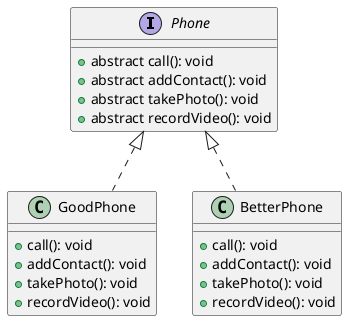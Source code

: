 @startuml


interface Phone {
    + abstract call(): void
    + abstract addContact(): void
    + abstract takePhoto(): void
    + abstract recordVideo(): void
}

Phone <|.. GoodPhone
Phone <|.. BetterPhone


class GoodPhone {
    + call(): void
    + addContact(): void
    + takePhoto(): void
    + recordVideo(): void
}

class BetterPhone {
    + call(): void
    + addContact(): void
    + takePhoto(): void
    + recordVideo(): void
}


@enduml
